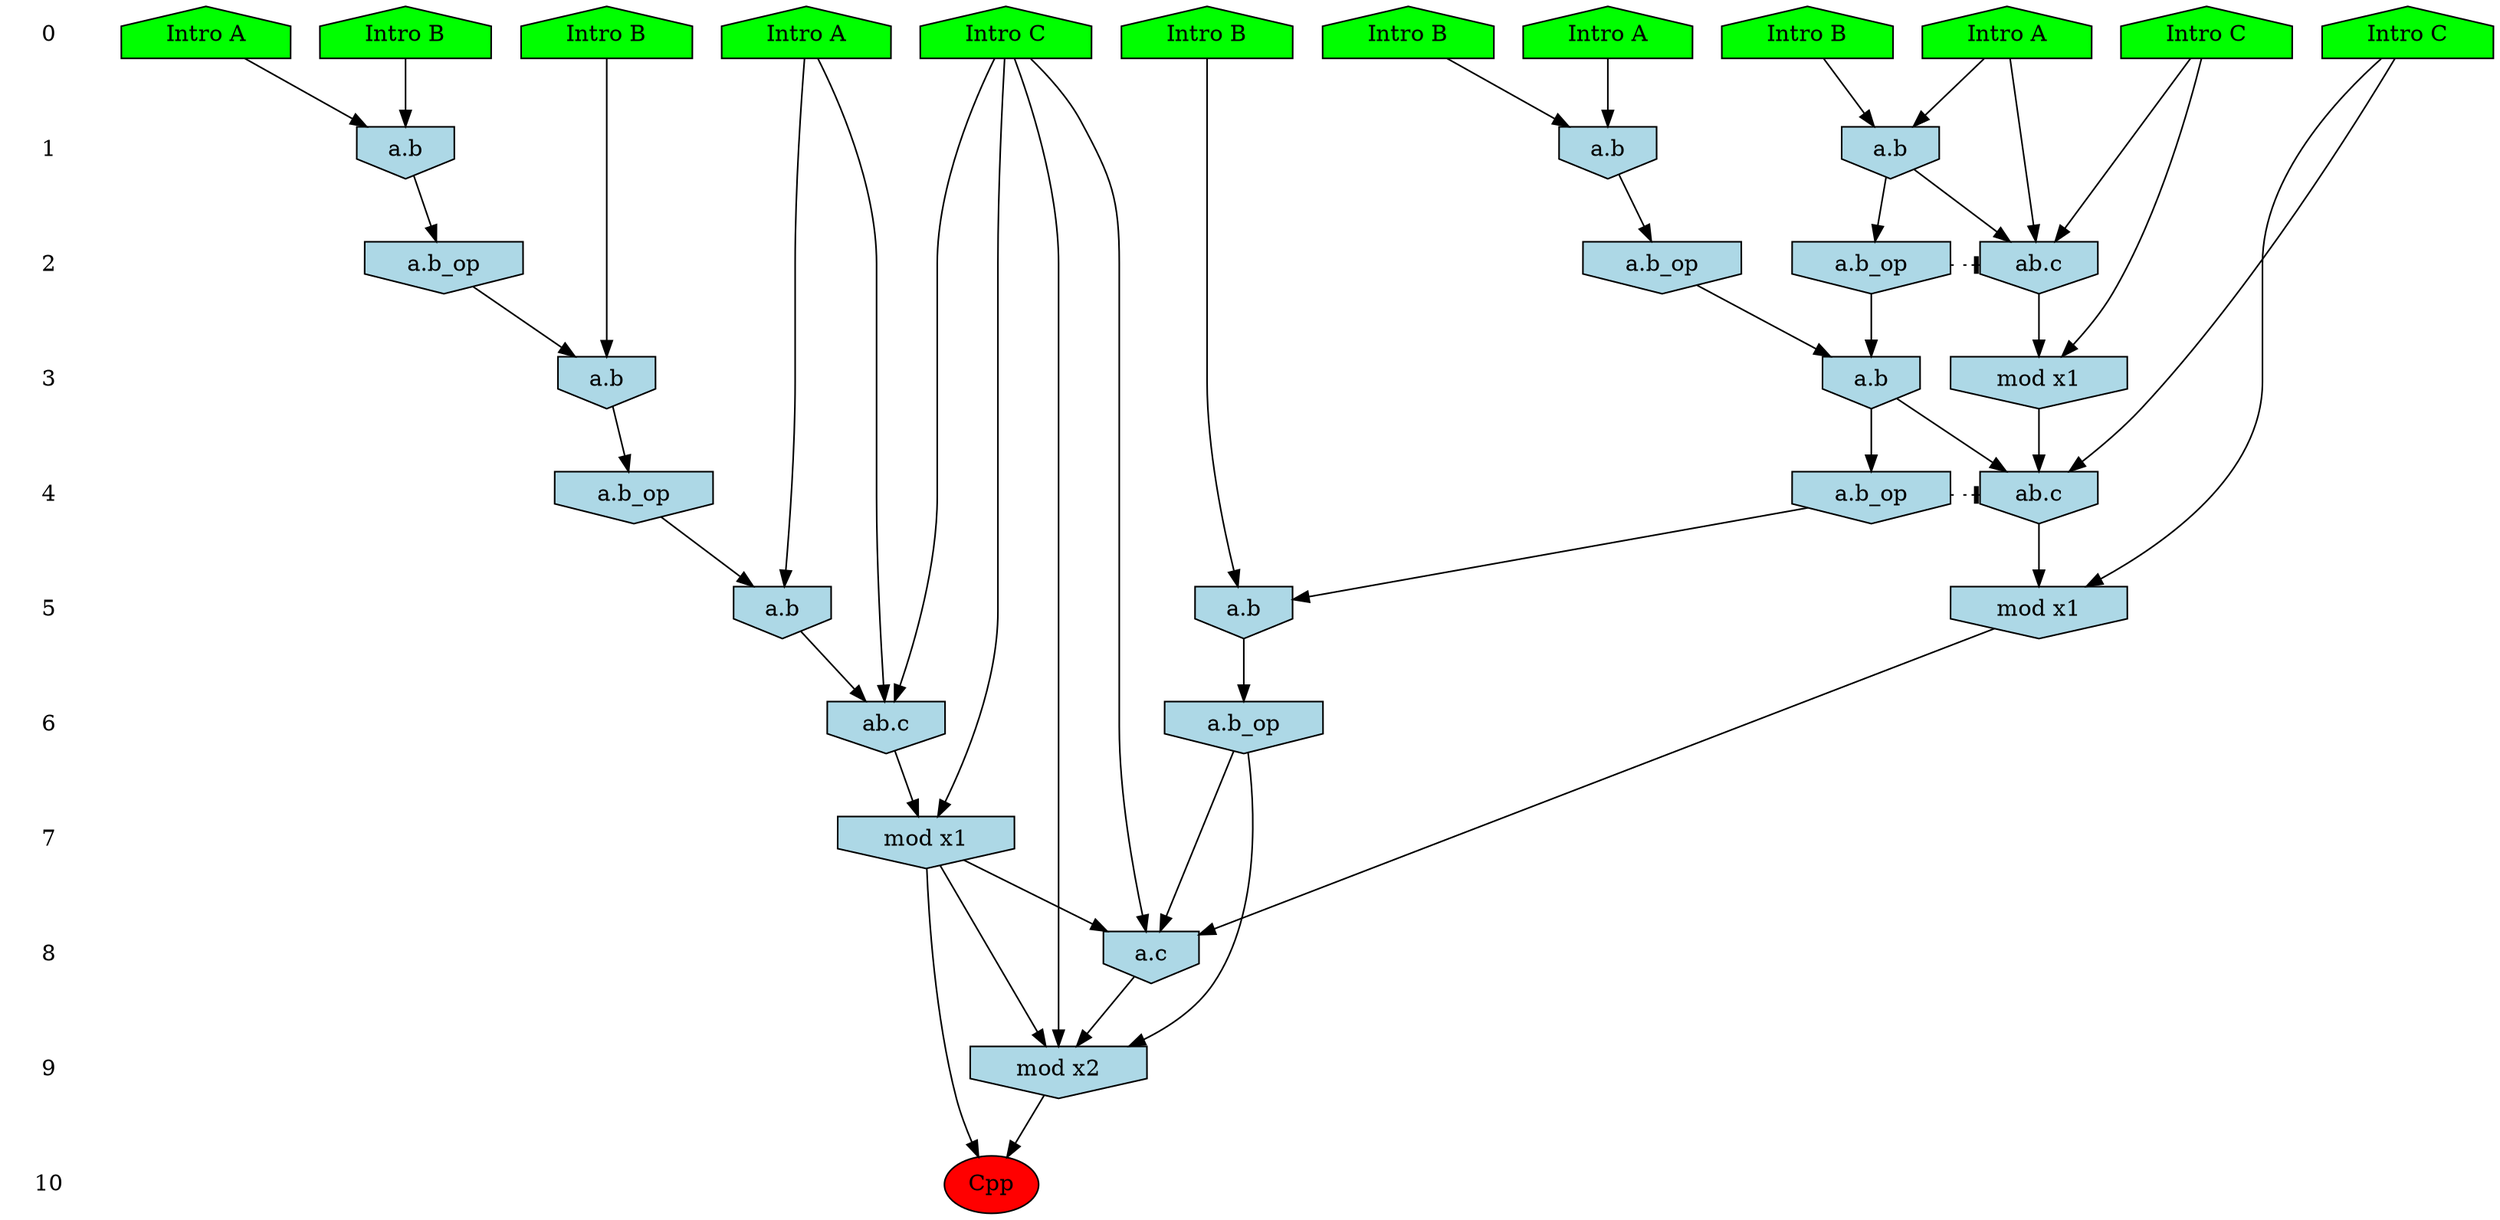 /* Compression of 1 causal flows obtained in average at 1.907612E+01 t.u */
/* Compressed causal flows were: [3470] */
digraph G{
 ranksep=.5 ; 
{ rank = same ; "0" [shape=plaintext] ; node_1 [label ="Intro A", shape=house, style=filled, fillcolor=green] ;
node_2 [label ="Intro B", shape=house, style=filled, fillcolor=green] ;
node_3 [label ="Intro B", shape=house, style=filled, fillcolor=green] ;
node_4 [label ="Intro B", shape=house, style=filled, fillcolor=green] ;
node_5 [label ="Intro A", shape=house, style=filled, fillcolor=green] ;
node_6 [label ="Intro B", shape=house, style=filled, fillcolor=green] ;
node_7 [label ="Intro A", shape=house, style=filled, fillcolor=green] ;
node_8 [label ="Intro B", shape=house, style=filled, fillcolor=green] ;
node_9 [label ="Intro A", shape=house, style=filled, fillcolor=green] ;
node_10 [label ="Intro C", shape=house, style=filled, fillcolor=green] ;
node_11 [label ="Intro C", shape=house, style=filled, fillcolor=green] ;
node_12 [label ="Intro C", shape=house, style=filled, fillcolor=green] ;
}
{ rank = same ; "1" [shape=plaintext] ; node_13 [label="a.b", shape=invhouse, style=filled, fillcolor = lightblue] ;
node_14 [label="a.b", shape=invhouse, style=filled, fillcolor = lightblue] ;
node_18 [label="a.b", shape=invhouse, style=filled, fillcolor = lightblue] ;
}
{ rank = same ; "2" [shape=plaintext] ; node_15 [label="ab.c", shape=invhouse, style=filled, fillcolor = lightblue] ;
node_16 [label="a.b_op", shape=invhouse, style=filled, fillcolor = lightblue] ;
node_17 [label="a.b_op", shape=invhouse, style=filled, fillcolor = lightblue] ;
node_20 [label="a.b_op", shape=invhouse, style=filled, fillcolor = lightblue] ;
}
{ rank = same ; "3" [shape=plaintext] ; node_19 [label="mod x1", shape=invhouse, style=filled, fillcolor = lightblue] ;
node_21 [label="a.b", shape=invhouse, style=filled, fillcolor = lightblue] ;
node_22 [label="a.b", shape=invhouse, style=filled, fillcolor = lightblue] ;
}
{ rank = same ; "4" [shape=plaintext] ; node_23 [label="ab.c", shape=invhouse, style=filled, fillcolor = lightblue] ;
node_25 [label="a.b_op", shape=invhouse, style=filled, fillcolor = lightblue] ;
node_26 [label="a.b_op", shape=invhouse, style=filled, fillcolor = lightblue] ;
}
{ rank = same ; "5" [shape=plaintext] ; node_24 [label="mod x1", shape=invhouse, style=filled, fillcolor = lightblue] ;
node_27 [label="a.b", shape=invhouse, style=filled, fillcolor = lightblue] ;
node_28 [label="a.b", shape=invhouse, style=filled, fillcolor = lightblue] ;
}
{ rank = same ; "6" [shape=plaintext] ; node_29 [label="ab.c", shape=invhouse, style=filled, fillcolor = lightblue] ;
node_31 [label="a.b_op", shape=invhouse, style=filled, fillcolor = lightblue] ;
}
{ rank = same ; "7" [shape=plaintext] ; node_30 [label="mod x1", shape=invhouse, style=filled, fillcolor = lightblue] ;
}
{ rank = same ; "8" [shape=plaintext] ; node_32 [label="a.c", shape=invhouse, style=filled, fillcolor = lightblue] ;
}
{ rank = same ; "9" [shape=plaintext] ; node_33 [label="mod x2", shape=invhouse, style=filled, fillcolor = lightblue] ;
}
{ rank = same ; "10" [shape=plaintext] ; node_34 [label ="Cpp", style=filled, fillcolor=red] ;
}
"0" -> "1" [style="invis"]; 
"1" -> "2" [style="invis"]; 
"2" -> "3" [style="invis"]; 
"3" -> "4" [style="invis"]; 
"4" -> "5" [style="invis"]; 
"5" -> "6" [style="invis"]; 
"6" -> "7" [style="invis"]; 
"7" -> "8" [style="invis"]; 
"8" -> "9" [style="invis"]; 
"9" -> "10" [style="invis"]; 
node_4 -> node_13
node_9 -> node_13
node_3 -> node_14
node_7 -> node_14
node_7 -> node_15
node_12 -> node_15
node_14 -> node_15
node_14 -> node_16
node_13 -> node_17
node_2 -> node_18
node_5 -> node_18
node_12 -> node_19
node_15 -> node_19
node_18 -> node_20
node_8 -> node_21
node_20 -> node_21
node_16 -> node_22
node_17 -> node_22
node_10 -> node_23
node_19 -> node_23
node_22 -> node_23
node_10 -> node_24
node_23 -> node_24
node_22 -> node_25
node_21 -> node_26
node_6 -> node_27
node_25 -> node_27
node_1 -> node_28
node_26 -> node_28
node_1 -> node_29
node_11 -> node_29
node_28 -> node_29
node_11 -> node_30
node_29 -> node_30
node_27 -> node_31
node_11 -> node_32
node_24 -> node_32
node_30 -> node_32
node_31 -> node_32
node_11 -> node_33
node_30 -> node_33
node_31 -> node_33
node_32 -> node_33
node_30 -> node_34
node_33 -> node_34
node_16 -> node_15 [style=dotted, arrowhead = tee] 
node_25 -> node_23 [style=dotted, arrowhead = tee] 
}
/*
 Dot generation time: 0.000143
*/
